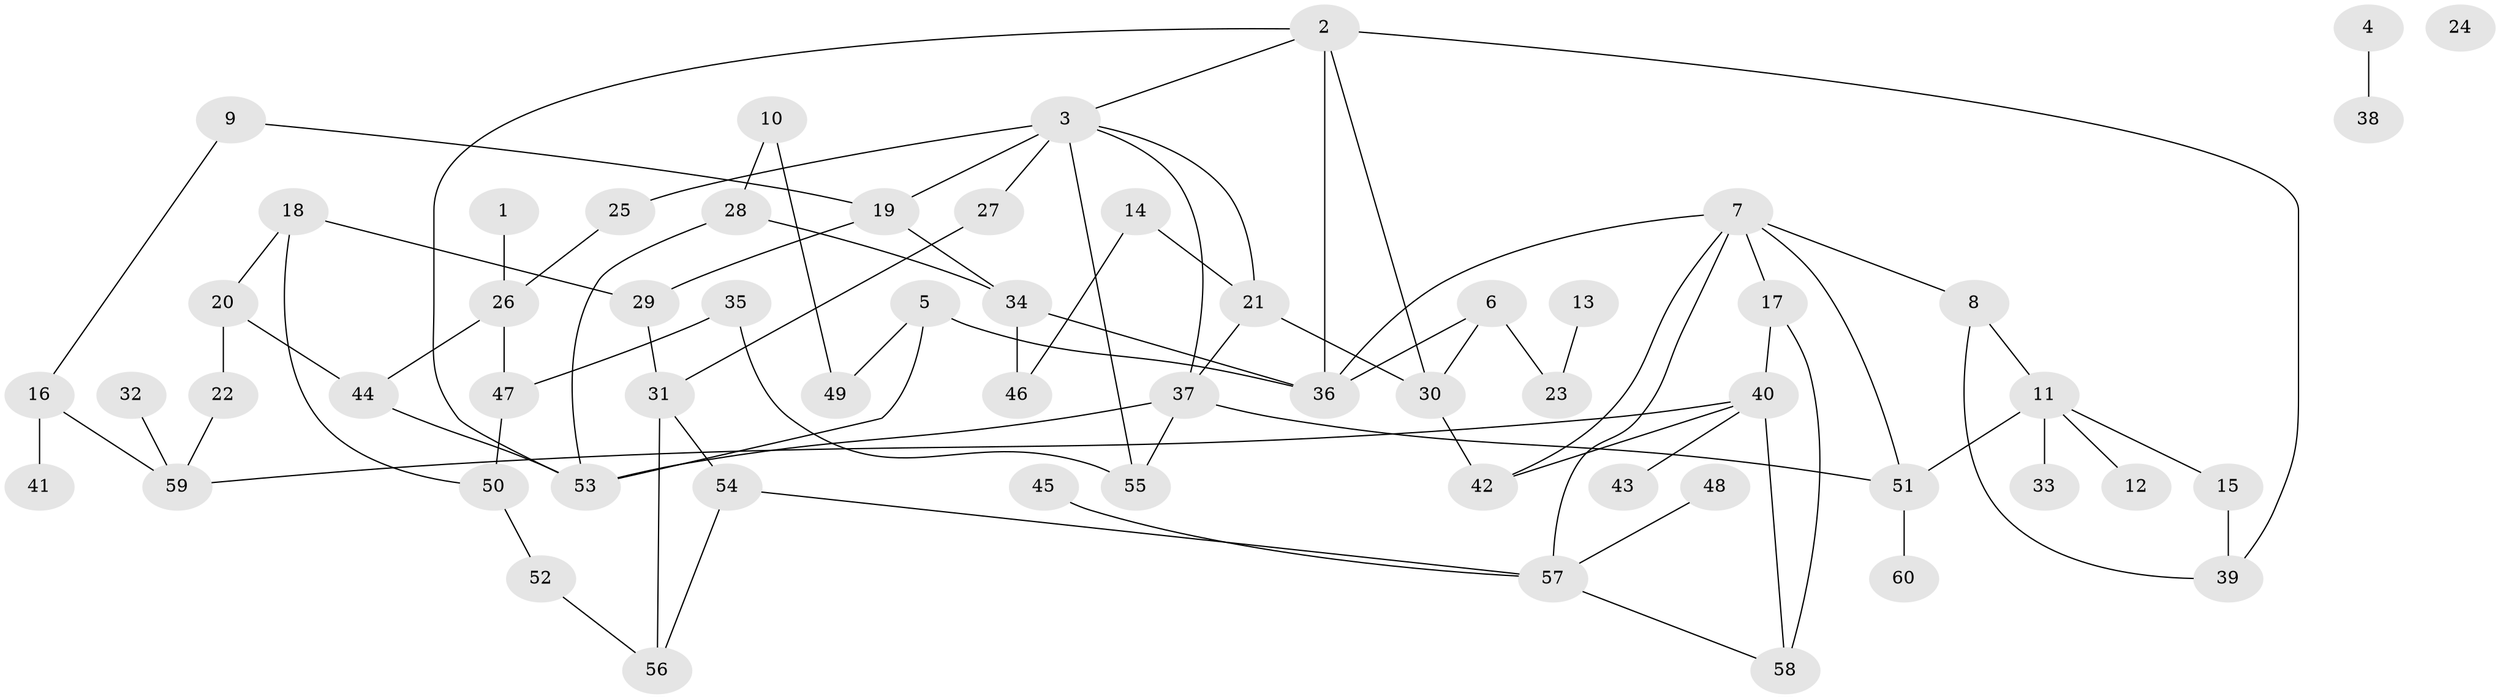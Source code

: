 // Generated by graph-tools (version 1.1) at 2025/40/03/09/25 04:40:25]
// undirected, 60 vertices, 85 edges
graph export_dot {
graph [start="1"]
  node [color=gray90,style=filled];
  1;
  2;
  3;
  4;
  5;
  6;
  7;
  8;
  9;
  10;
  11;
  12;
  13;
  14;
  15;
  16;
  17;
  18;
  19;
  20;
  21;
  22;
  23;
  24;
  25;
  26;
  27;
  28;
  29;
  30;
  31;
  32;
  33;
  34;
  35;
  36;
  37;
  38;
  39;
  40;
  41;
  42;
  43;
  44;
  45;
  46;
  47;
  48;
  49;
  50;
  51;
  52;
  53;
  54;
  55;
  56;
  57;
  58;
  59;
  60;
  1 -- 26;
  2 -- 3;
  2 -- 30;
  2 -- 36;
  2 -- 39;
  2 -- 53;
  3 -- 19;
  3 -- 21;
  3 -- 25;
  3 -- 27;
  3 -- 37;
  3 -- 55;
  4 -- 38;
  5 -- 36;
  5 -- 49;
  5 -- 53;
  6 -- 23;
  6 -- 30;
  6 -- 36;
  7 -- 8;
  7 -- 17;
  7 -- 36;
  7 -- 42;
  7 -- 51;
  7 -- 57;
  8 -- 11;
  8 -- 39;
  9 -- 16;
  9 -- 19;
  10 -- 28;
  10 -- 49;
  11 -- 12;
  11 -- 15;
  11 -- 33;
  11 -- 51;
  13 -- 23;
  14 -- 21;
  14 -- 46;
  15 -- 39;
  16 -- 41;
  16 -- 59;
  17 -- 40;
  17 -- 58;
  18 -- 20;
  18 -- 29;
  18 -- 50;
  19 -- 29;
  19 -- 34;
  20 -- 22;
  20 -- 44;
  21 -- 30;
  21 -- 37;
  22 -- 59;
  25 -- 26;
  26 -- 44;
  26 -- 47;
  27 -- 31;
  28 -- 34;
  28 -- 53;
  29 -- 31;
  30 -- 42;
  31 -- 54;
  31 -- 56;
  32 -- 59;
  34 -- 36;
  34 -- 46;
  35 -- 47;
  35 -- 55;
  37 -- 51;
  37 -- 53;
  37 -- 55;
  40 -- 42;
  40 -- 43;
  40 -- 58;
  40 -- 59;
  44 -- 53;
  45 -- 57;
  47 -- 50;
  48 -- 57;
  50 -- 52;
  51 -- 60;
  52 -- 56;
  54 -- 56;
  54 -- 57;
  57 -- 58;
}
